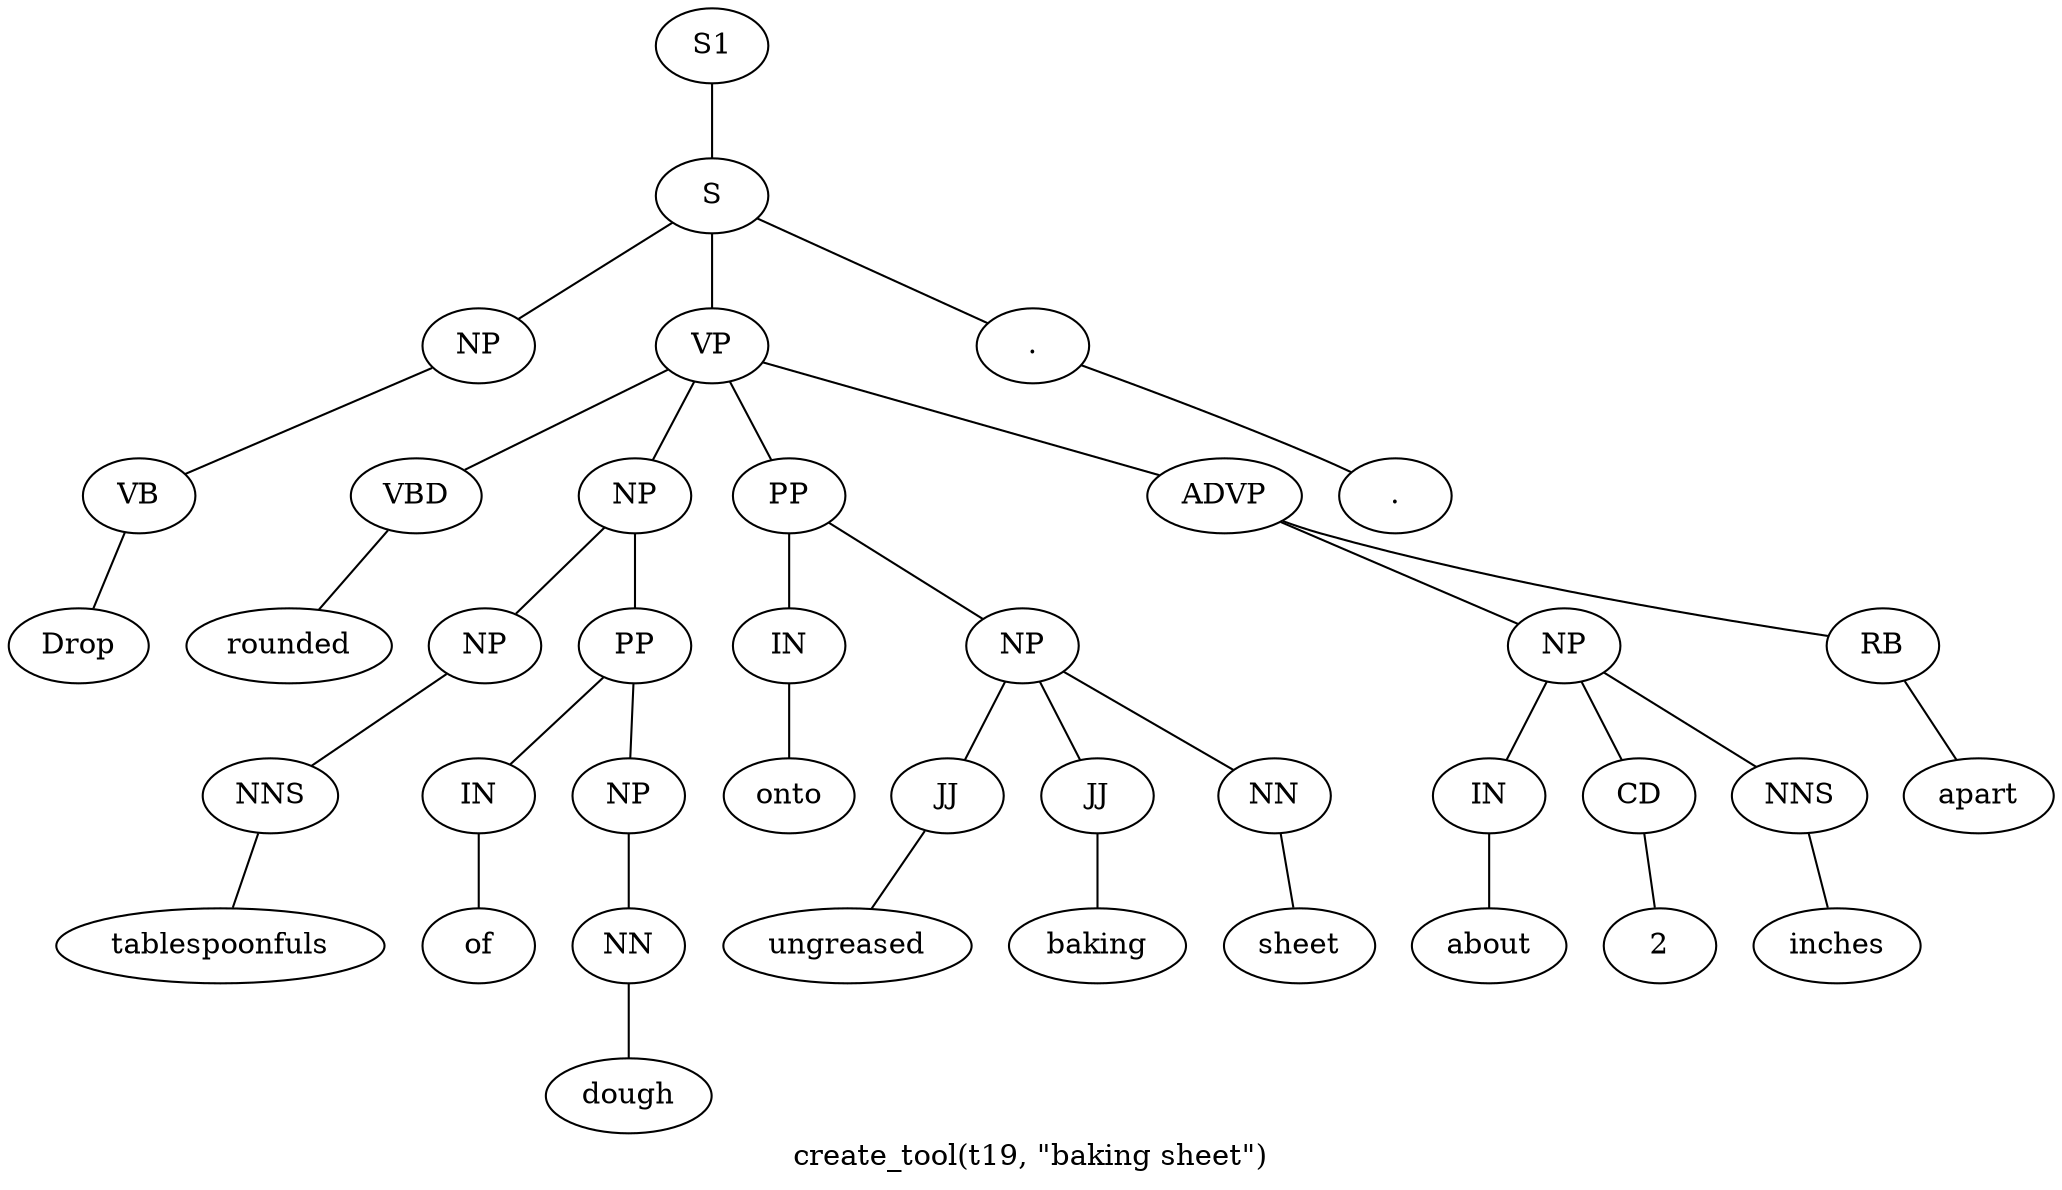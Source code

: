 graph SyntaxGraph {
	label = "create_tool(t19, \"baking sheet\")";
	Node0 [label="S1"];
	Node1 [label="S"];
	Node2 [label="NP"];
	Node3 [label="VB"];
	Node4 [label="Drop"];
	Node5 [label="VP"];
	Node6 [label="VBD"];
	Node7 [label="rounded"];
	Node8 [label="NP"];
	Node9 [label="NP"];
	Node10 [label="NNS"];
	Node11 [label="tablespoonfuls"];
	Node12 [label="PP"];
	Node13 [label="IN"];
	Node14 [label="of"];
	Node15 [label="NP"];
	Node16 [label="NN"];
	Node17 [label="dough"];
	Node18 [label="PP"];
	Node19 [label="IN"];
	Node20 [label="onto"];
	Node21 [label="NP"];
	Node22 [label="JJ"];
	Node23 [label="ungreased"];
	Node24 [label="JJ"];
	Node25 [label="baking"];
	Node26 [label="NN"];
	Node27 [label="sheet"];
	Node28 [label="ADVP"];
	Node29 [label="NP"];
	Node30 [label="IN"];
	Node31 [label="about"];
	Node32 [label="CD"];
	Node33 [label="2"];
	Node34 [label="NNS"];
	Node35 [label="inches"];
	Node36 [label="RB"];
	Node37 [label="apart"];
	Node38 [label="."];
	Node39 [label="."];

	Node0 -- Node1;
	Node1 -- Node2;
	Node1 -- Node5;
	Node1 -- Node38;
	Node2 -- Node3;
	Node3 -- Node4;
	Node5 -- Node6;
	Node5 -- Node8;
	Node5 -- Node18;
	Node5 -- Node28;
	Node6 -- Node7;
	Node8 -- Node9;
	Node8 -- Node12;
	Node9 -- Node10;
	Node10 -- Node11;
	Node12 -- Node13;
	Node12 -- Node15;
	Node13 -- Node14;
	Node15 -- Node16;
	Node16 -- Node17;
	Node18 -- Node19;
	Node18 -- Node21;
	Node19 -- Node20;
	Node21 -- Node22;
	Node21 -- Node24;
	Node21 -- Node26;
	Node22 -- Node23;
	Node24 -- Node25;
	Node26 -- Node27;
	Node28 -- Node29;
	Node28 -- Node36;
	Node29 -- Node30;
	Node29 -- Node32;
	Node29 -- Node34;
	Node30 -- Node31;
	Node32 -- Node33;
	Node34 -- Node35;
	Node36 -- Node37;
	Node38 -- Node39;
}
